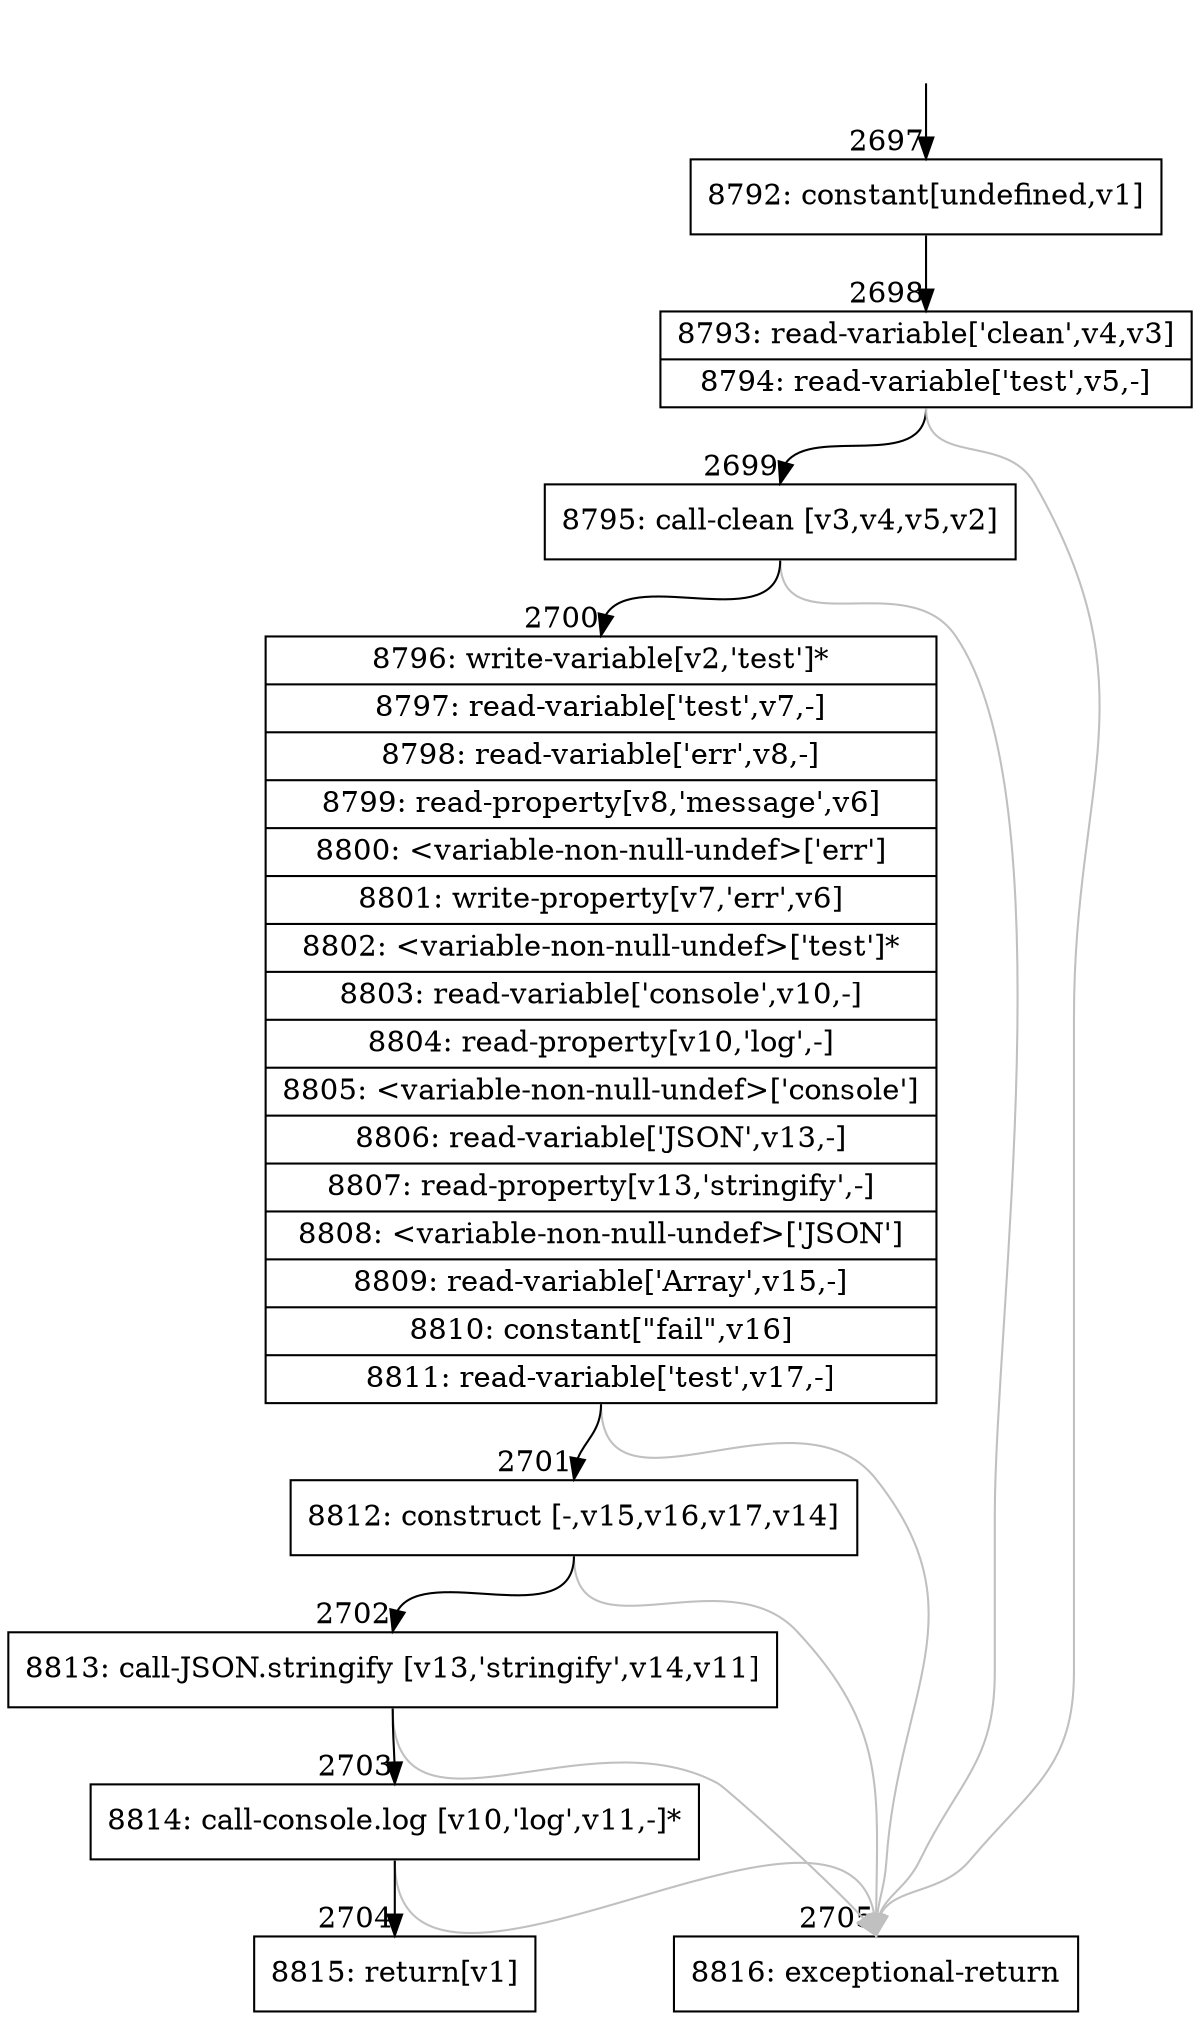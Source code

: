 digraph {
rankdir="TD"
BB_entry235[shape=none,label=""];
BB_entry235 -> BB2697 [tailport=s, headport=n, headlabel="    2697"]
BB2697 [shape=record label="{8792: constant[undefined,v1]}" ] 
BB2697 -> BB2698 [tailport=s, headport=n, headlabel="      2698"]
BB2698 [shape=record label="{8793: read-variable['clean',v4,v3]|8794: read-variable['test',v5,-]}" ] 
BB2698 -> BB2699 [tailport=s, headport=n, headlabel="      2699"]
BB2698 -> BB2705 [tailport=s, headport=n, color=gray, headlabel="      2705"]
BB2699 [shape=record label="{8795: call-clean [v3,v4,v5,v2]}" ] 
BB2699 -> BB2700 [tailport=s, headport=n, headlabel="      2700"]
BB2699 -> BB2705 [tailport=s, headport=n, color=gray]
BB2700 [shape=record label="{8796: write-variable[v2,'test']*|8797: read-variable['test',v7,-]|8798: read-variable['err',v8,-]|8799: read-property[v8,'message',v6]|8800: \<variable-non-null-undef\>['err']|8801: write-property[v7,'err',v6]|8802: \<variable-non-null-undef\>['test']*|8803: read-variable['console',v10,-]|8804: read-property[v10,'log',-]|8805: \<variable-non-null-undef\>['console']|8806: read-variable['JSON',v13,-]|8807: read-property[v13,'stringify',-]|8808: \<variable-non-null-undef\>['JSON']|8809: read-variable['Array',v15,-]|8810: constant[\"fail\",v16]|8811: read-variable['test',v17,-]}" ] 
BB2700 -> BB2701 [tailport=s, headport=n, headlabel="      2701"]
BB2700 -> BB2705 [tailport=s, headport=n, color=gray]
BB2701 [shape=record label="{8812: construct [-,v15,v16,v17,v14]}" ] 
BB2701 -> BB2702 [tailport=s, headport=n, headlabel="      2702"]
BB2701 -> BB2705 [tailport=s, headport=n, color=gray]
BB2702 [shape=record label="{8813: call-JSON.stringify [v13,'stringify',v14,v11]}" ] 
BB2702 -> BB2703 [tailport=s, headport=n, headlabel="      2703"]
BB2702 -> BB2705 [tailport=s, headport=n, color=gray]
BB2703 [shape=record label="{8814: call-console.log [v10,'log',v11,-]*}" ] 
BB2703 -> BB2704 [tailport=s, headport=n, headlabel="      2704"]
BB2703 -> BB2705 [tailport=s, headport=n, color=gray]
BB2704 [shape=record label="{8815: return[v1]}" ] 
BB2705 [shape=record label="{8816: exceptional-return}" ] 
//#$~ 3154
}
